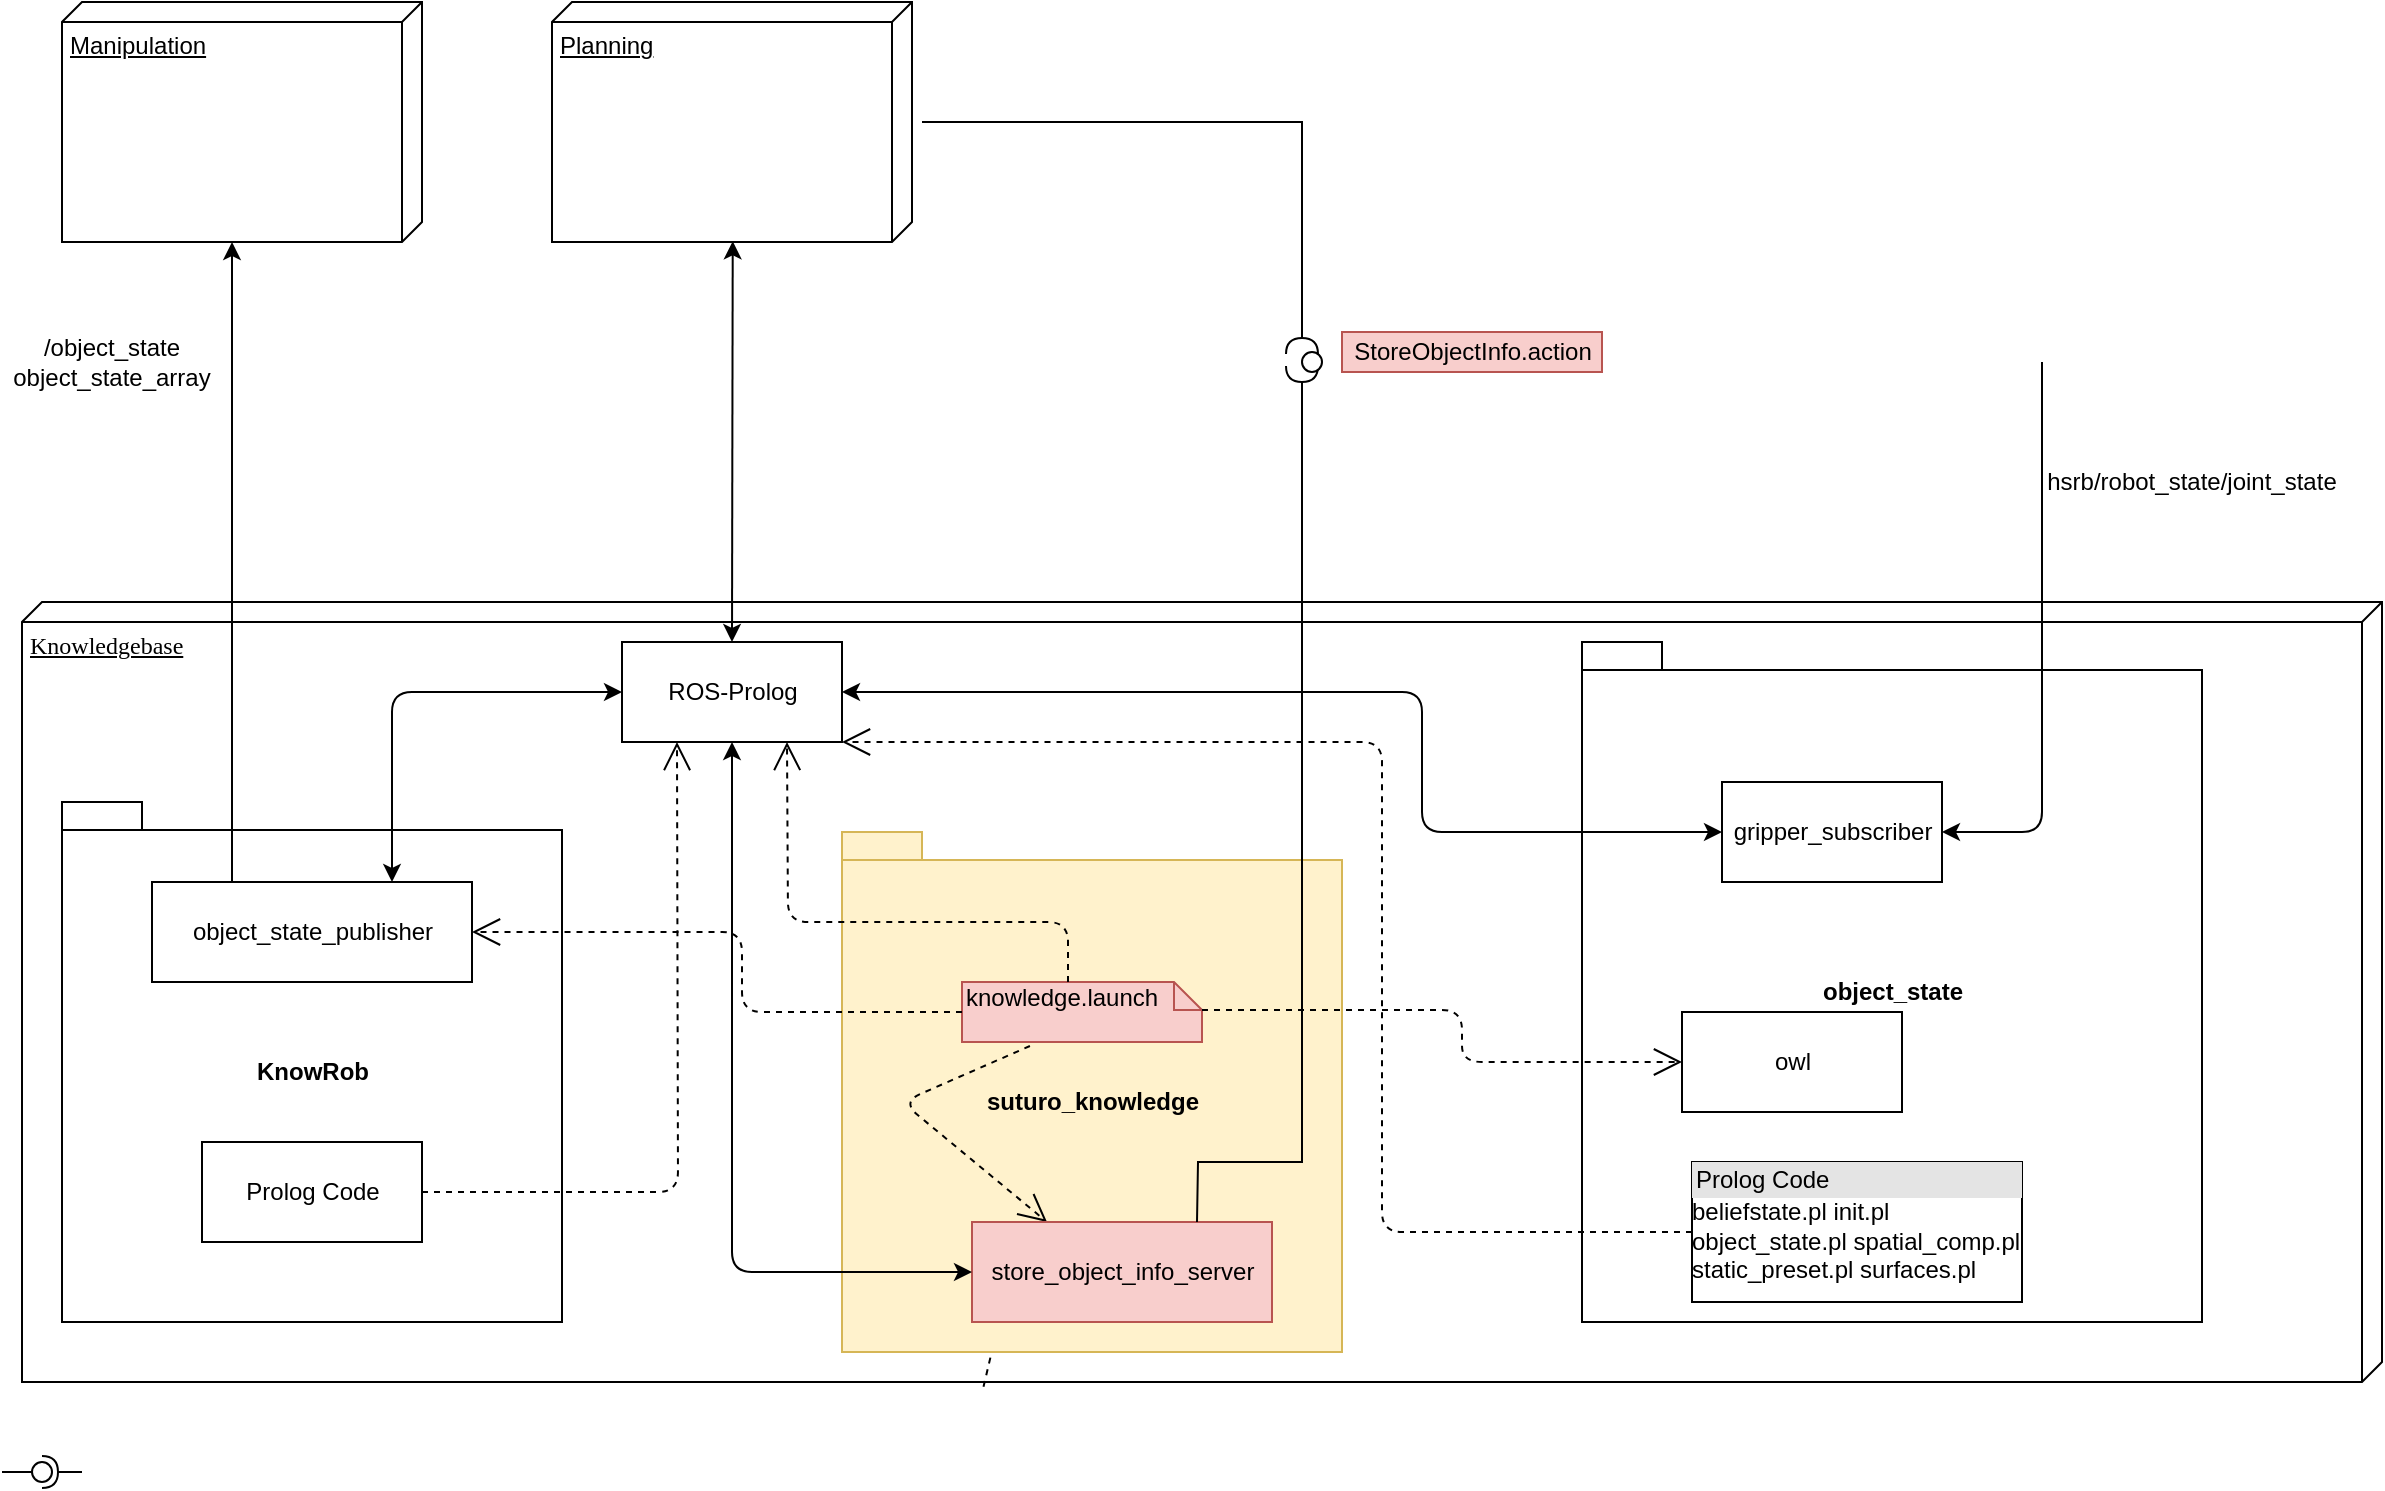 <mxfile version="12.5.6" type="device"><diagram name="Page-1" id="5f0bae14-7c28-e335-631c-24af17079c00"><mxGraphModel dx="2457" dy="784" grid="1" gridSize="10" guides="1" tooltips="1" connect="1" arrows="1" fold="1" page="1" pageScale="1" pageWidth="1100" pageHeight="850" background="#ffffff" math="0" shadow="0"><root><mxCell id="0"/><mxCell id="1" parent="0"/><mxCell id="39150e848f15840c-1" value="Knowledgebase" style="verticalAlign=top;align=left;spacingTop=8;spacingLeft=2;spacingRight=12;shape=cube;size=10;direction=south;fontStyle=4;html=1;rounded=0;shadow=0;comic=0;labelBackgroundColor=none;strokeWidth=1;fontFamily=Verdana;fontSize=12" parent="1" vertex="1"><mxGeometry x="-160" y="400" width="1180" height="390" as="geometry"/></mxCell><mxCell id="SEkTRPLyYHeVL0L44wXC-7" value="" style="endArrow=open;endSize=12;dashed=1;html=1;exitX=0.283;exitY=1.067;exitDx=0;exitDy=0;exitPerimeter=0;entryX=0.147;entryY=0;entryDx=0;entryDy=0;entryPerimeter=0;" edge="1" parent="1" source="SEkTRPLyYHeVL0L44wXC-1" target="J4PczT1_aH97E_ln1lu--10"><mxGeometry x="0.273" y="39" width="160" relative="1" as="geometry"><mxPoint x="373" y="600" as="sourcePoint"/><mxPoint x="232.5" y="480" as="targetPoint"/><mxPoint as="offset"/><Array as="points"><mxPoint x="373" y="570"/><mxPoint x="320" y="670"/></Array></mxGeometry></mxCell><mxCell id="SEkTRPLyYHeVL0L44wXC-1" value="suturo_knowledge" style="shape=folder;fontStyle=1;spacingTop=10;tabWidth=40;tabHeight=14;tabPosition=left;html=1;fillColor=#fff2cc;strokeColor=#d6b656;" vertex="1" parent="1"><mxGeometry x="250" y="515" width="250" height="260" as="geometry"/></mxCell><mxCell id="SEkTRPLyYHeVL0L44wXC-8" value="" style="endArrow=open;endSize=12;dashed=1;html=1;exitX=0.283;exitY=1.067;exitDx=0;exitDy=0;exitPerimeter=0;entryX=0.25;entryY=0;entryDx=0;entryDy=0;" edge="1" parent="1" source="J4PczT1_aH97E_ln1lu--24" target="J4PczT1_aH97E_ln1lu--10"><mxGeometry x="0.273" y="39" width="160" relative="1" as="geometry"><mxPoint x="343.96" y="622.01" as="sourcePoint"/><mxPoint x="337.05" y="710" as="targetPoint"/><mxPoint as="offset"/><Array as="points"><mxPoint x="280" y="650"/></Array></mxGeometry></mxCell><mxCell id="J4PczT1_aH97E_ln1lu--3" value="ROS-Prolog" style="html=1;" parent="1" vertex="1"><mxGeometry x="140" y="420" width="110" height="50" as="geometry"/></mxCell><mxCell id="J4PczT1_aH97E_ln1lu--4" value="KnowRob&lt;br&gt;" style="shape=folder;fontStyle=1;spacingTop=10;tabWidth=40;tabHeight=14;tabPosition=left;html=1;" parent="1" vertex="1"><mxGeometry x="-140" y="500" width="250" height="260" as="geometry"/></mxCell><mxCell id="J4PczT1_aH97E_ln1lu--5" value="object_state_publisher" style="html=1;" parent="1" vertex="1"><mxGeometry x="-95" y="540" width="160" height="50" as="geometry"/></mxCell><mxCell id="J4PczT1_aH97E_ln1lu--6" value="" style="endArrow=classic;html=1;exitX=0.25;exitY=0;exitDx=0;exitDy=0;" parent="1" source="J4PczT1_aH97E_ln1lu--5" edge="1"><mxGeometry width="50" height="50" relative="1" as="geometry"><mxPoint x="120" y="870" as="sourcePoint"/><mxPoint x="-55" y="220" as="targetPoint"/><Array as="points"><mxPoint x="-55" y="240"/></Array></mxGeometry></mxCell><mxCell id="J4PczT1_aH97E_ln1lu--9" value="/object_state&lt;br&gt;object_state_array" style="text;html=1;strokeColor=none;fillColor=none;align=center;verticalAlign=middle;whiteSpace=wrap;rounded=0;" parent="1" vertex="1"><mxGeometry x="-170" y="270" width="110" height="20" as="geometry"/></mxCell><mxCell id="J4PczT1_aH97E_ln1lu--13" value="Manipulation" style="verticalAlign=top;align=left;spacingTop=8;spacingLeft=2;spacingRight=12;shape=cube;size=10;direction=south;fontStyle=4;html=1;" parent="1" vertex="1"><mxGeometry x="-140" y="100" width="180" height="120" as="geometry"/></mxCell><mxCell id="J4PczT1_aH97E_ln1lu--15" value="Planning" style="verticalAlign=top;align=left;spacingTop=8;spacingLeft=2;spacingRight=12;shape=cube;size=10;direction=south;fontStyle=4;html=1;" parent="1" vertex="1"><mxGeometry x="105" y="100" width="180" height="120" as="geometry"/></mxCell><mxCell id="J4PczT1_aH97E_ln1lu--16" value="" style="endArrow=classic;startArrow=classic;html=1;entryX=0.997;entryY=0.498;entryDx=0;entryDy=0;entryPerimeter=0;exitX=0.5;exitY=0;exitDx=0;exitDy=0;" parent="1" source="J4PczT1_aH97E_ln1lu--3" target="J4PczT1_aH97E_ln1lu--15" edge="1"><mxGeometry width="50" height="50" relative="1" as="geometry"><mxPoint x="120" y="870" as="sourcePoint"/><mxPoint x="170" y="820" as="targetPoint"/></mxGeometry></mxCell><mxCell id="J4PczT1_aH97E_ln1lu--18" value="" style="endArrow=classic;startArrow=classic;html=1;entryX=0;entryY=0.5;entryDx=0;entryDy=0;exitX=0.75;exitY=0;exitDx=0;exitDy=0;" parent="1" source="J4PczT1_aH97E_ln1lu--5" target="J4PczT1_aH97E_ln1lu--3" edge="1"><mxGeometry width="50" height="50" relative="1" as="geometry"><mxPoint x="120" y="870" as="sourcePoint"/><mxPoint x="170" y="820" as="targetPoint"/><Array as="points"><mxPoint x="25" y="445"/></Array></mxGeometry></mxCell><mxCell id="J4PczT1_aH97E_ln1lu--22" value="object_state" style="shape=folder;fontStyle=1;spacingTop=10;tabWidth=40;tabHeight=14;tabPosition=left;html=1;" parent="1" vertex="1"><mxGeometry x="620" y="420" width="310" height="340" as="geometry"/></mxCell><mxCell id="J4PczT1_aH97E_ln1lu--10" value="store_object_info_server" style="html=1;fillColor=#f8cecc;strokeColor=#b85450;" parent="1" vertex="1"><mxGeometry x="315" y="710" width="150" height="50" as="geometry"/></mxCell><mxCell id="J4PczT1_aH97E_ln1lu--11" value="" style="endArrow=classic;startArrow=classic;html=1;entryX=0;entryY=0.5;entryDx=0;entryDy=0;exitX=0.5;exitY=1;exitDx=0;exitDy=0;" parent="1" source="J4PczT1_aH97E_ln1lu--3" target="J4PczT1_aH97E_ln1lu--10" edge="1"><mxGeometry width="50" height="50" relative="1" as="geometry"><mxPoint x="195" y="470" as="sourcePoint"/><mxPoint x="170" y="820" as="targetPoint"/><Array as="points"><mxPoint x="195" y="735"/></Array></mxGeometry></mxCell><mxCell id="J4PczT1_aH97E_ln1lu--24" value="knowledge.launch" style="shape=note;whiteSpace=wrap;html=1;size=14;verticalAlign=top;align=left;spacingTop=-6;fillColor=#f8cecc;strokeColor=#b85450;" parent="1" vertex="1"><mxGeometry x="310" y="590" width="120" height="30" as="geometry"/></mxCell><mxCell id="J4PczT1_aH97E_ln1lu--27" value="&lt;div style=&quot;box-sizing: border-box ; width: 100% ; background: #e4e4e4 ; padding: 2px&quot;&gt;Prolog Code&lt;/div&gt;beliefstate.pl init.pl&lt;br&gt;object_state.pl spatial_comp.pl&lt;br&gt;static_preset.pl surfaces.pl" style="verticalAlign=top;align=left;overflow=fill;html=1;" parent="1" vertex="1"><mxGeometry x="675" y="680" width="165" height="70" as="geometry"/></mxCell><mxCell id="J4PczT1_aH97E_ln1lu--28" value="" style="endArrow=open;endSize=12;dashed=1;html=1;entryX=1;entryY=0.5;entryDx=0;entryDy=0;exitX=0;exitY=0.5;exitDx=0;exitDy=0;exitPerimeter=0;" parent="1" source="J4PczT1_aH97E_ln1lu--24" target="J4PczT1_aH97E_ln1lu--5" edge="1"><mxGeometry x="-0.286" y="-43" width="160" relative="1" as="geometry"><mxPoint x="120" y="820" as="sourcePoint"/><mxPoint x="280" y="820" as="targetPoint"/><mxPoint as="offset"/><Array as="points"><mxPoint x="200" y="605"/><mxPoint x="200" y="565"/></Array></mxGeometry></mxCell><mxCell id="J4PczT1_aH97E_ln1lu--30" value="" style="endArrow=open;endSize=12;dashed=1;html=1;exitX=0;exitY=0;exitDx=53;exitDy=0;exitPerimeter=0;entryX=0.75;entryY=1;entryDx=0;entryDy=0;" parent="1" source="J4PczT1_aH97E_ln1lu--24" target="J4PczT1_aH97E_ln1lu--3" edge="1"><mxGeometry x="0.273" y="39" width="160" relative="1" as="geometry"><mxPoint x="120" y="820" as="sourcePoint"/><mxPoint x="250" y="470" as="targetPoint"/><mxPoint as="offset"/><Array as="points"><mxPoint x="363" y="560"/><mxPoint x="223" y="560"/></Array></mxGeometry></mxCell><mxCell id="J4PczT1_aH97E_ln1lu--31" value="gripper_subscriber" style="html=1;" parent="1" vertex="1"><mxGeometry x="690" y="490" width="110" height="50" as="geometry"/></mxCell><mxCell id="J4PczT1_aH97E_ln1lu--32" value="" style="endArrow=classic;startArrow=classic;html=1;entryX=0;entryY=0.5;entryDx=0;entryDy=0;exitX=1;exitY=0.5;exitDx=0;exitDy=0;" parent="1" source="J4PczT1_aH97E_ln1lu--3" target="J4PczT1_aH97E_ln1lu--31" edge="1"><mxGeometry width="50" height="50" relative="1" as="geometry"><mxPoint x="120" y="870" as="sourcePoint"/><mxPoint x="170" y="820" as="targetPoint"/><Array as="points"><mxPoint x="540" y="445"/><mxPoint x="540" y="515"/></Array></mxGeometry></mxCell><mxCell id="J4PczT1_aH97E_ln1lu--33" value="" style="endArrow=classic;html=1;entryX=1;entryY=0.5;entryDx=0;entryDy=0;" parent="1" target="J4PczT1_aH97E_ln1lu--31" edge="1"><mxGeometry width="50" height="50" relative="1" as="geometry"><mxPoint x="850" y="280" as="sourcePoint"/><mxPoint x="170" y="820" as="targetPoint"/><Array as="points"><mxPoint x="850" y="515"/></Array></mxGeometry></mxCell><mxCell id="J4PczT1_aH97E_ln1lu--36" value="owl" style="html=1;" parent="1" vertex="1"><mxGeometry x="670" y="605" width="110" height="50" as="geometry"/></mxCell><mxCell id="J4PczT1_aH97E_ln1lu--37" value="" style="endArrow=open;endSize=12;dashed=1;html=1;entryX=0;entryY=0.5;entryDx=0;entryDy=0;exitX=0;exitY=0;exitDx=120;exitDy=14;exitPerimeter=0;" parent="1" target="J4PczT1_aH97E_ln1lu--36" edge="1" source="J4PczT1_aH97E_ln1lu--24"><mxGeometry x="1" y="220" width="160" relative="1" as="geometry"><mxPoint x="580" y="590" as="sourcePoint"/><mxPoint x="280" y="820" as="targetPoint"/><mxPoint x="169" y="214" as="offset"/><Array as="points"><mxPoint x="560" y="604"/><mxPoint x="560" y="630"/></Array></mxGeometry></mxCell><mxCell id="J4PczT1_aH97E_ln1lu--39" value="Prolog Code" style="html=1;" parent="1" vertex="1"><mxGeometry x="-70" y="670" width="110" height="50" as="geometry"/></mxCell><mxCell id="J4PczT1_aH97E_ln1lu--40" value="" style="endArrow=open;endSize=12;dashed=1;html=1;entryX=0.25;entryY=1;entryDx=0;entryDy=0;exitX=1;exitY=0.5;exitDx=0;exitDy=0;" parent="1" source="J4PczT1_aH97E_ln1lu--39" target="J4PczT1_aH97E_ln1lu--3" edge="1"><mxGeometry x="-0.911" y="-170" width="160" relative="1" as="geometry"><mxPoint x="120" y="820" as="sourcePoint"/><mxPoint x="280" y="820" as="targetPoint"/><Array as="points"><mxPoint x="168" y="695"/></Array><mxPoint as="offset"/></mxGeometry></mxCell><mxCell id="J4PczT1_aH97E_ln1lu--41" value="hsrb/robot_state/joint_state" style="text;html=1;strokeColor=none;fillColor=none;align=center;verticalAlign=middle;whiteSpace=wrap;rounded=0;" parent="1" vertex="1"><mxGeometry x="850" y="330" width="150" height="20" as="geometry"/></mxCell><mxCell id="SEkTRPLyYHeVL0L44wXC-3" value="" style="endArrow=open;endSize=12;dashed=1;html=1;entryX=1;entryY=1;entryDx=0;entryDy=0;exitX=0;exitY=0.5;exitDx=0;exitDy=0;" edge="1" parent="1" source="J4PczT1_aH97E_ln1lu--27" target="J4PczT1_aH97E_ln1lu--3"><mxGeometry x="-0.911" y="-170" width="160" relative="1" as="geometry"><mxPoint x="50" y="705" as="sourcePoint"/><mxPoint x="150" y="480" as="targetPoint"/><Array as="points"><mxPoint x="520" y="715"/><mxPoint x="520" y="470"/></Array><mxPoint as="offset"/></mxGeometry></mxCell><mxCell id="SEkTRPLyYHeVL0L44wXC-11" value="" style="rounded=0;orthogonalLoop=1;jettySize=auto;html=1;endArrow=halfCircle;endFill=0;endSize=6;strokeWidth=1;exitX=0.75;exitY=0;exitDx=0;exitDy=0;entryX=0;entryY=0.7;entryDx=0;entryDy=0;entryPerimeter=0;" edge="1" parent="1" source="J4PczT1_aH97E_ln1lu--10" target="SEkTRPLyYHeVL0L44wXC-18"><mxGeometry relative="1" as="geometry"><mxPoint x="427.5" y="710" as="sourcePoint"/><mxPoint x="484.938" y="285.0" as="targetPoint"/><Array as="points"><mxPoint x="428" y="680"/><mxPoint x="480" y="680"/></Array></mxGeometry></mxCell><mxCell id="SEkTRPLyYHeVL0L44wXC-12" value="" style="rounded=0;orthogonalLoop=1;jettySize=auto;html=1;endArrow=none;endFill=0;" edge="1" target="SEkTRPLyYHeVL0L44wXC-14" parent="1"><mxGeometry relative="1" as="geometry"><mxPoint x="-170" y="835" as="sourcePoint"/></mxGeometry></mxCell><mxCell id="SEkTRPLyYHeVL0L44wXC-13" value="" style="rounded=0;orthogonalLoop=1;jettySize=auto;html=1;endArrow=halfCircle;endFill=0;entryX=0.5;entryY=0.5;entryDx=0;entryDy=0;endSize=6;strokeWidth=1;" edge="1" target="SEkTRPLyYHeVL0L44wXC-14" parent="1"><mxGeometry relative="1" as="geometry"><mxPoint x="-130" y="835" as="sourcePoint"/></mxGeometry></mxCell><mxCell id="SEkTRPLyYHeVL0L44wXC-14" value="" style="ellipse;whiteSpace=wrap;html=1;fontFamily=Helvetica;fontSize=12;fontColor=#000000;align=center;strokeColor=#000000;fillColor=#ffffff;points=[];aspect=fixed;resizable=0;" vertex="1" parent="1"><mxGeometry x="-155" y="830" width="10" height="10" as="geometry"/></mxCell><mxCell id="SEkTRPLyYHeVL0L44wXC-17" value="" style="rounded=0;orthogonalLoop=1;jettySize=auto;html=1;endArrow=halfCircle;endFill=0;entryX=0;entryY=0.1;entryDx=0;entryDy=0;endSize=6;strokeWidth=1;entryPerimeter=0;" edge="1" target="SEkTRPLyYHeVL0L44wXC-18" parent="1"><mxGeometry relative="1" as="geometry"><mxPoint x="290" y="160" as="sourcePoint"/><Array as="points"><mxPoint x="480" y="160"/></Array></mxGeometry></mxCell><mxCell id="SEkTRPLyYHeVL0L44wXC-18" value="" style="ellipse;whiteSpace=wrap;html=1;fontFamily=Helvetica;fontSize=12;fontColor=#000000;align=center;strokeColor=#000000;fillColor=#ffffff;points=[];aspect=fixed;resizable=0;" vertex="1" parent="1"><mxGeometry x="480" y="275" width="10" height="10" as="geometry"/></mxCell><mxCell id="SEkTRPLyYHeVL0L44wXC-19" value="StoreObjectInfo.action" style="text;html=1;align=center;verticalAlign=middle;resizable=0;points=[];autosize=1;fillColor=#f8cecc;strokeColor=#b85450;" vertex="1" parent="1"><mxGeometry x="500" y="265" width="130" height="20" as="geometry"/></mxCell></root></mxGraphModel></diagram></mxfile>